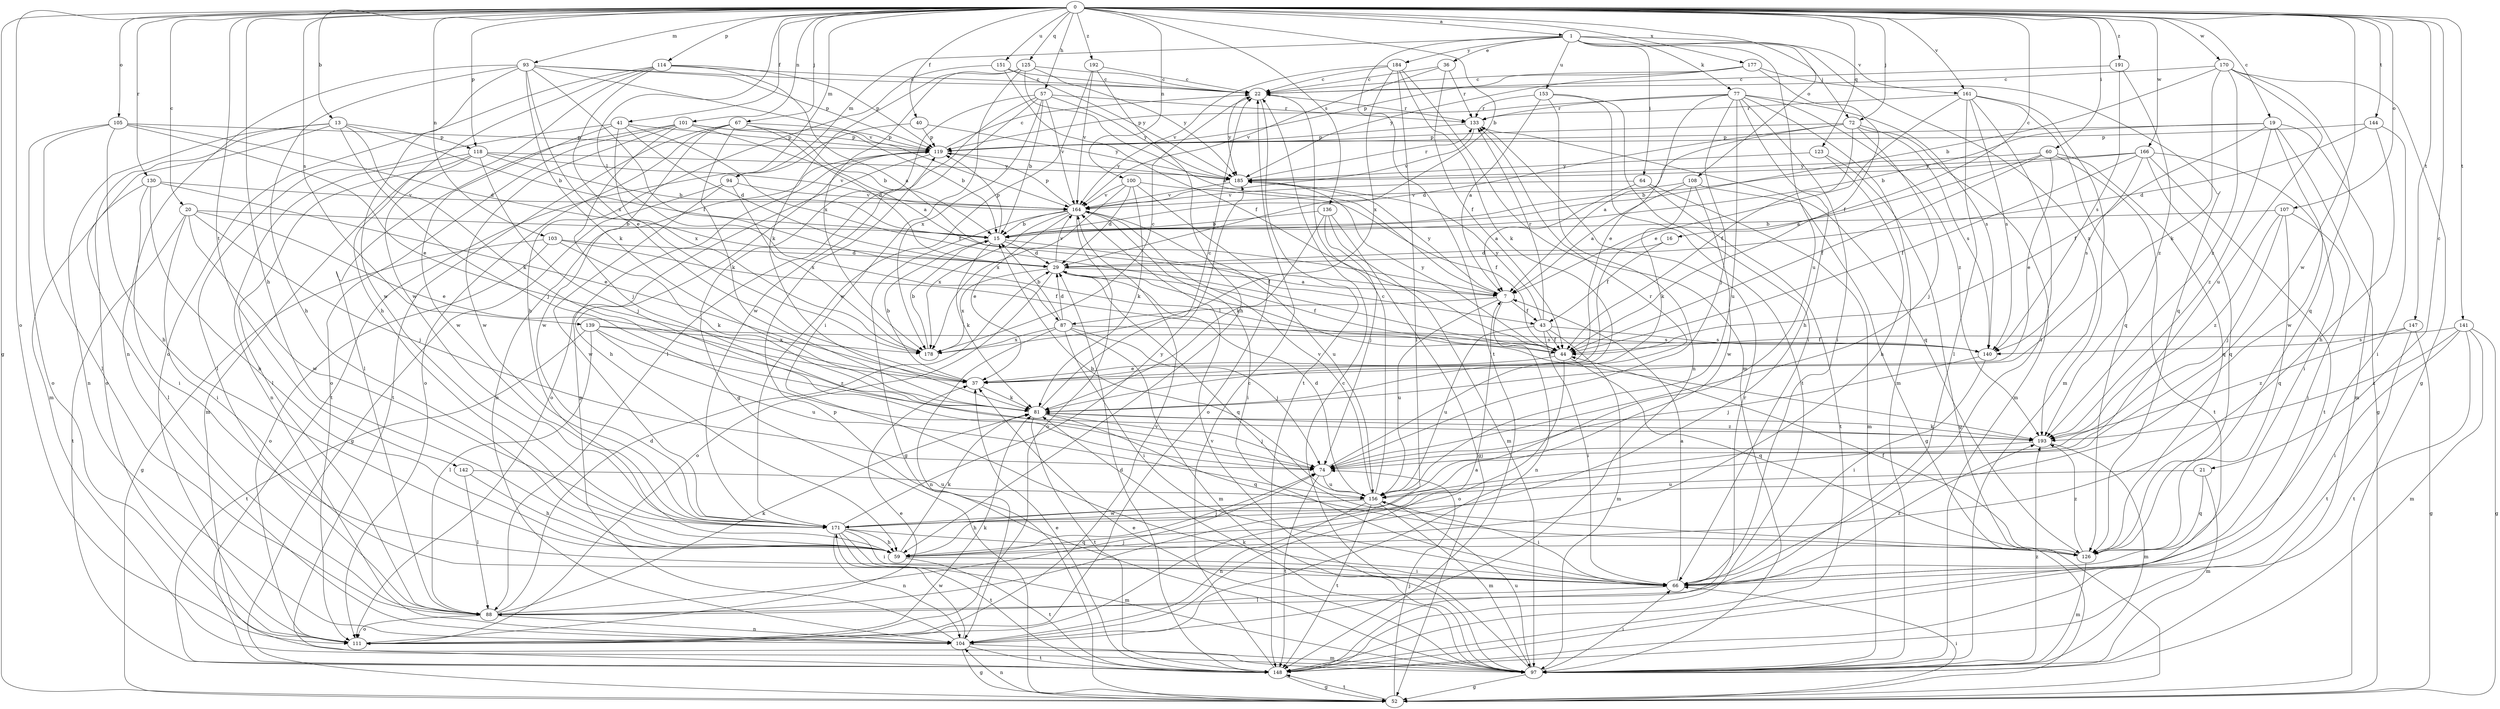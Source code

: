 strict digraph  {
0;
1;
7;
13;
15;
16;
19;
20;
21;
22;
29;
36;
37;
40;
41;
43;
44;
52;
57;
59;
60;
64;
66;
67;
72;
74;
77;
81;
87;
88;
93;
94;
97;
100;
101;
103;
104;
105;
107;
108;
111;
114;
118;
119;
123;
125;
126;
130;
133;
136;
139;
140;
141;
142;
144;
147;
148;
151;
153;
156;
161;
164;
166;
170;
171;
177;
178;
184;
185;
191;
192;
193;
0 -> 1  [label=a];
0 -> 13  [label=b];
0 -> 15  [label=b];
0 -> 16  [label=c];
0 -> 19  [label=c];
0 -> 20  [label=c];
0 -> 21  [label=c];
0 -> 40  [label=f];
0 -> 41  [label=f];
0 -> 52  [label=g];
0 -> 57  [label=h];
0 -> 59  [label=h];
0 -> 60  [label=i];
0 -> 67  [label=j];
0 -> 72  [label=j];
0 -> 87  [label=l];
0 -> 93  [label=m];
0 -> 94  [label=m];
0 -> 100  [label=n];
0 -> 101  [label=n];
0 -> 103  [label=n];
0 -> 105  [label=o];
0 -> 107  [label=o];
0 -> 108  [label=o];
0 -> 111  [label=o];
0 -> 114  [label=p];
0 -> 118  [label=p];
0 -> 123  [label=q];
0 -> 125  [label=q];
0 -> 130  [label=r];
0 -> 136  [label=s];
0 -> 139  [label=s];
0 -> 141  [label=t];
0 -> 142  [label=t];
0 -> 144  [label=t];
0 -> 147  [label=t];
0 -> 151  [label=u];
0 -> 161  [label=v];
0 -> 166  [label=w];
0 -> 170  [label=w];
0 -> 171  [label=w];
0 -> 177  [label=x];
0 -> 191  [label=z];
0 -> 192  [label=z];
1 -> 36  [label=e];
1 -> 64  [label=i];
1 -> 72  [label=j];
1 -> 77  [label=k];
1 -> 94  [label=m];
1 -> 148  [label=t];
1 -> 153  [label=u];
1 -> 156  [label=u];
1 -> 161  [label=v];
1 -> 184  [label=y];
1 -> 193  [label=z];
7 -> 43  [label=f];
7 -> 87  [label=l];
7 -> 104  [label=n];
7 -> 156  [label=u];
7 -> 185  [label=y];
13 -> 15  [label=b];
13 -> 74  [label=j];
13 -> 81  [label=k];
13 -> 97  [label=m];
13 -> 104  [label=n];
13 -> 111  [label=o];
13 -> 118  [label=p];
15 -> 29  [label=d];
15 -> 43  [label=f];
15 -> 81  [label=k];
15 -> 119  [label=p];
16 -> 29  [label=d];
16 -> 43  [label=f];
19 -> 15  [label=b];
19 -> 44  [label=f];
19 -> 52  [label=g];
19 -> 97  [label=m];
19 -> 119  [label=p];
19 -> 171  [label=w];
19 -> 193  [label=z];
20 -> 15  [label=b];
20 -> 37  [label=e];
20 -> 66  [label=i];
20 -> 74  [label=j];
20 -> 148  [label=t];
20 -> 171  [label=w];
21 -> 97  [label=m];
21 -> 126  [label=q];
21 -> 156  [label=u];
22 -> 133  [label=r];
22 -> 148  [label=t];
22 -> 185  [label=y];
29 -> 7  [label=a];
29 -> 44  [label=f];
29 -> 111  [label=o];
29 -> 126  [label=q];
29 -> 164  [label=v];
29 -> 178  [label=x];
29 -> 193  [label=z];
36 -> 22  [label=c];
36 -> 44  [label=f];
36 -> 133  [label=r];
36 -> 164  [label=v];
37 -> 15  [label=b];
37 -> 81  [label=k];
40 -> 119  [label=p];
40 -> 148  [label=t];
40 -> 185  [label=y];
41 -> 29  [label=d];
41 -> 44  [label=f];
41 -> 88  [label=l];
41 -> 119  [label=p];
41 -> 171  [label=w];
41 -> 178  [label=x];
43 -> 44  [label=f];
43 -> 66  [label=i];
43 -> 97  [label=m];
43 -> 133  [label=r];
43 -> 140  [label=s];
43 -> 156  [label=u];
43 -> 185  [label=y];
44 -> 37  [label=e];
44 -> 111  [label=o];
44 -> 126  [label=q];
44 -> 185  [label=y];
52 -> 66  [label=i];
52 -> 74  [label=j];
52 -> 104  [label=n];
52 -> 148  [label=t];
57 -> 15  [label=b];
57 -> 52  [label=g];
57 -> 88  [label=l];
57 -> 133  [label=r];
57 -> 164  [label=v];
57 -> 171  [label=w];
57 -> 178  [label=x];
57 -> 185  [label=y];
59 -> 66  [label=i];
59 -> 74  [label=j];
59 -> 81  [label=k];
59 -> 148  [label=t];
60 -> 7  [label=a];
60 -> 37  [label=e];
60 -> 44  [label=f];
60 -> 126  [label=q];
60 -> 148  [label=t];
60 -> 185  [label=y];
64 -> 7  [label=a];
64 -> 97  [label=m];
64 -> 148  [label=t];
64 -> 164  [label=v];
66 -> 7  [label=a];
66 -> 88  [label=l];
66 -> 193  [label=z];
67 -> 15  [label=b];
67 -> 29  [label=d];
67 -> 81  [label=k];
67 -> 111  [label=o];
67 -> 119  [label=p];
67 -> 148  [label=t];
67 -> 171  [label=w];
72 -> 7  [label=a];
72 -> 29  [label=d];
72 -> 44  [label=f];
72 -> 74  [label=j];
72 -> 97  [label=m];
72 -> 119  [label=p];
72 -> 140  [label=s];
74 -> 133  [label=r];
74 -> 148  [label=t];
74 -> 156  [label=u];
77 -> 37  [label=e];
77 -> 59  [label=h];
77 -> 66  [label=i];
77 -> 74  [label=j];
77 -> 97  [label=m];
77 -> 119  [label=p];
77 -> 133  [label=r];
77 -> 140  [label=s];
77 -> 156  [label=u];
77 -> 193  [label=z];
81 -> 22  [label=c];
81 -> 74  [label=j];
81 -> 126  [label=q];
81 -> 148  [label=t];
81 -> 193  [label=z];
87 -> 15  [label=b];
87 -> 29  [label=d];
87 -> 66  [label=i];
87 -> 74  [label=j];
87 -> 97  [label=m];
87 -> 104  [label=n];
87 -> 140  [label=s];
87 -> 178  [label=x];
88 -> 29  [label=d];
88 -> 74  [label=j];
88 -> 81  [label=k];
88 -> 104  [label=n];
88 -> 111  [label=o];
93 -> 22  [label=c];
93 -> 37  [label=e];
93 -> 44  [label=f];
93 -> 59  [label=h];
93 -> 81  [label=k];
93 -> 104  [label=n];
93 -> 119  [label=p];
93 -> 164  [label=v];
93 -> 171  [label=w];
94 -> 52  [label=g];
94 -> 164  [label=v];
94 -> 171  [label=w];
94 -> 178  [label=x];
97 -> 22  [label=c];
97 -> 37  [label=e];
97 -> 52  [label=g];
97 -> 66  [label=i];
97 -> 81  [label=k];
97 -> 119  [label=p];
97 -> 156  [label=u];
97 -> 164  [label=v];
97 -> 193  [label=z];
100 -> 29  [label=d];
100 -> 44  [label=f];
100 -> 81  [label=k];
100 -> 111  [label=o];
100 -> 164  [label=v];
100 -> 178  [label=x];
101 -> 7  [label=a];
101 -> 15  [label=b];
101 -> 74  [label=j];
101 -> 88  [label=l];
101 -> 111  [label=o];
101 -> 119  [label=p];
101 -> 171  [label=w];
103 -> 29  [label=d];
103 -> 44  [label=f];
103 -> 52  [label=g];
103 -> 81  [label=k];
103 -> 111  [label=o];
104 -> 7  [label=a];
104 -> 52  [label=g];
104 -> 97  [label=m];
104 -> 119  [label=p];
104 -> 148  [label=t];
104 -> 171  [label=w];
105 -> 29  [label=d];
105 -> 37  [label=e];
105 -> 59  [label=h];
105 -> 88  [label=l];
105 -> 111  [label=o];
105 -> 119  [label=p];
107 -> 15  [label=b];
107 -> 66  [label=i];
107 -> 74  [label=j];
107 -> 126  [label=q];
107 -> 193  [label=z];
108 -> 7  [label=a];
108 -> 52  [label=g];
108 -> 81  [label=k];
108 -> 164  [label=v];
108 -> 171  [label=w];
111 -> 37  [label=e];
111 -> 81  [label=k];
111 -> 164  [label=v];
114 -> 7  [label=a];
114 -> 22  [label=c];
114 -> 59  [label=h];
114 -> 111  [label=o];
114 -> 119  [label=p];
114 -> 171  [label=w];
114 -> 178  [label=x];
118 -> 15  [label=b];
118 -> 74  [label=j];
118 -> 88  [label=l];
118 -> 97  [label=m];
118 -> 104  [label=n];
118 -> 164  [label=v];
118 -> 185  [label=y];
119 -> 22  [label=c];
119 -> 59  [label=h];
119 -> 104  [label=n];
119 -> 111  [label=o];
119 -> 185  [label=y];
123 -> 52  [label=g];
123 -> 59  [label=h];
123 -> 185  [label=y];
125 -> 7  [label=a];
125 -> 22  [label=c];
125 -> 66  [label=i];
125 -> 81  [label=k];
125 -> 178  [label=x];
125 -> 185  [label=y];
126 -> 44  [label=f];
126 -> 97  [label=m];
126 -> 193  [label=z];
130 -> 37  [label=e];
130 -> 59  [label=h];
130 -> 66  [label=i];
130 -> 88  [label=l];
130 -> 164  [label=v];
133 -> 119  [label=p];
133 -> 126  [label=q];
133 -> 164  [label=v];
136 -> 15  [label=b];
136 -> 52  [label=g];
136 -> 74  [label=j];
136 -> 81  [label=k];
136 -> 97  [label=m];
139 -> 88  [label=l];
139 -> 140  [label=s];
139 -> 148  [label=t];
139 -> 156  [label=u];
139 -> 178  [label=x];
139 -> 193  [label=z];
140 -> 66  [label=i];
140 -> 74  [label=j];
141 -> 44  [label=f];
141 -> 52  [label=g];
141 -> 66  [label=i];
141 -> 97  [label=m];
141 -> 148  [label=t];
141 -> 193  [label=z];
142 -> 59  [label=h];
142 -> 88  [label=l];
142 -> 156  [label=u];
144 -> 29  [label=d];
144 -> 59  [label=h];
144 -> 66  [label=i];
144 -> 119  [label=p];
147 -> 52  [label=g];
147 -> 140  [label=s];
147 -> 148  [label=t];
147 -> 193  [label=z];
148 -> 22  [label=c];
148 -> 29  [label=d];
148 -> 37  [label=e];
148 -> 52  [label=g];
148 -> 133  [label=r];
151 -> 22  [label=c];
151 -> 44  [label=f];
151 -> 59  [label=h];
151 -> 185  [label=y];
153 -> 7  [label=a];
153 -> 66  [label=i];
153 -> 104  [label=n];
153 -> 133  [label=r];
153 -> 148  [label=t];
156 -> 15  [label=b];
156 -> 22  [label=c];
156 -> 29  [label=d];
156 -> 59  [label=h];
156 -> 66  [label=i];
156 -> 97  [label=m];
156 -> 104  [label=n];
156 -> 148  [label=t];
156 -> 164  [label=v];
156 -> 171  [label=w];
161 -> 37  [label=e];
161 -> 66  [label=i];
161 -> 88  [label=l];
161 -> 97  [label=m];
161 -> 126  [label=q];
161 -> 133  [label=r];
161 -> 140  [label=s];
164 -> 15  [label=b];
164 -> 37  [label=e];
164 -> 52  [label=g];
164 -> 66  [label=i];
164 -> 111  [label=o];
164 -> 119  [label=p];
164 -> 156  [label=u];
164 -> 178  [label=x];
166 -> 15  [label=b];
166 -> 44  [label=f];
166 -> 66  [label=i];
166 -> 126  [label=q];
166 -> 140  [label=s];
166 -> 148  [label=t];
166 -> 185  [label=y];
170 -> 15  [label=b];
170 -> 22  [label=c];
170 -> 52  [label=g];
170 -> 81  [label=k];
170 -> 126  [label=q];
170 -> 156  [label=u];
170 -> 193  [label=z];
171 -> 59  [label=h];
171 -> 66  [label=i];
171 -> 97  [label=m];
171 -> 104  [label=n];
171 -> 126  [label=q];
171 -> 148  [label=t];
171 -> 185  [label=y];
177 -> 22  [label=c];
177 -> 44  [label=f];
177 -> 119  [label=p];
177 -> 126  [label=q];
177 -> 185  [label=y];
178 -> 15  [label=b];
178 -> 22  [label=c];
184 -> 22  [label=c];
184 -> 81  [label=k];
184 -> 88  [label=l];
184 -> 97  [label=m];
184 -> 164  [label=v];
184 -> 178  [label=x];
185 -> 133  [label=r];
185 -> 164  [label=v];
191 -> 22  [label=c];
191 -> 140  [label=s];
191 -> 193  [label=z];
192 -> 22  [label=c];
192 -> 59  [label=h];
192 -> 164  [label=v];
192 -> 171  [label=w];
193 -> 74  [label=j];
193 -> 81  [label=k];
193 -> 97  [label=m];
}

